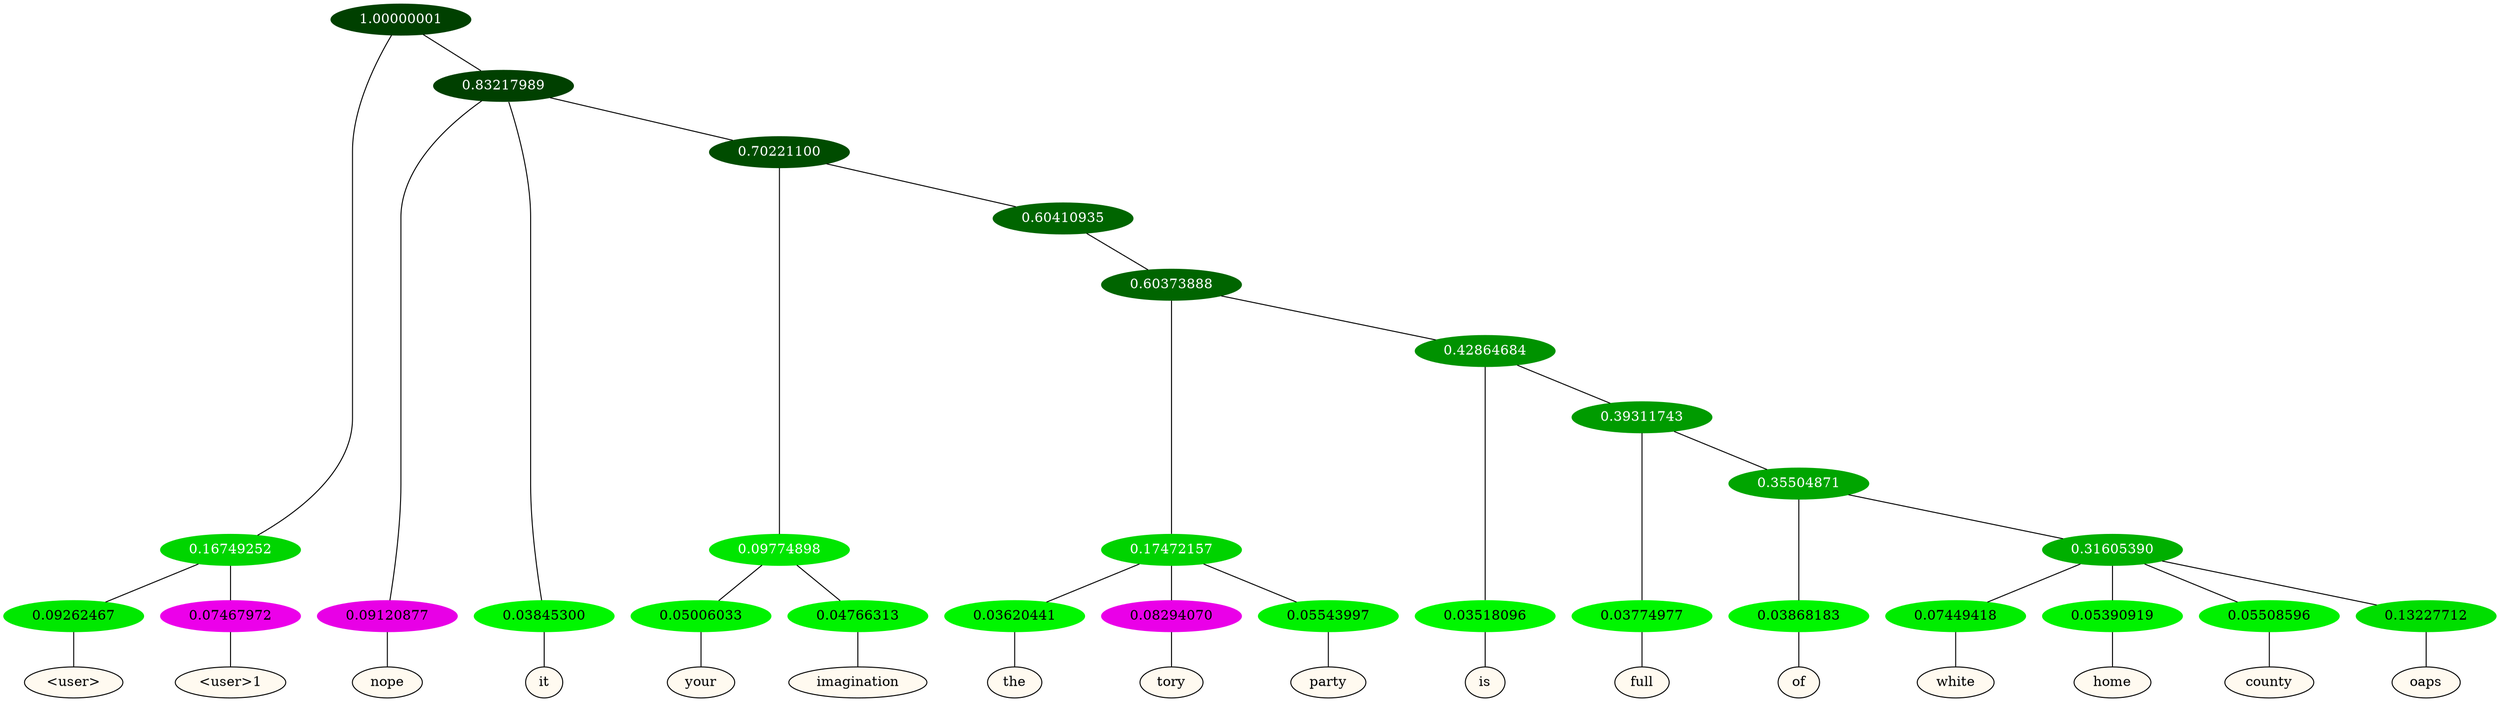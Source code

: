 graph {
	node [format=png height=0.15 nodesep=0.001 ordering=out overlap=prism overlap_scaling=0.01 ranksep=0.001 ratio=0.2 style=filled width=0.15]
	{
		rank=same
		a_w_3 [label="\<user\>" color=black fillcolor=floralwhite style="filled,solid"]
		a_w_4 [label="\<user\>1" color=black fillcolor=floralwhite style="filled,solid"]
		a_w_5 [label=nope color=black fillcolor=floralwhite style="filled,solid"]
		a_w_6 [label=it color=black fillcolor=floralwhite style="filled,solid"]
		a_w_10 [label=your color=black fillcolor=floralwhite style="filled,solid"]
		a_w_11 [label=imagination color=black fillcolor=floralwhite style="filled,solid"]
		a_w_15 [label=the color=black fillcolor=floralwhite style="filled,solid"]
		a_w_16 [label=tory color=black fillcolor=floralwhite style="filled,solid"]
		a_w_17 [label=party color=black fillcolor=floralwhite style="filled,solid"]
		a_w_18 [label=is color=black fillcolor=floralwhite style="filled,solid"]
		a_w_20 [label=full color=black fillcolor=floralwhite style="filled,solid"]
		a_w_22 [label=of color=black fillcolor=floralwhite style="filled,solid"]
		a_w_24 [label=white color=black fillcolor=floralwhite style="filled,solid"]
		a_w_25 [label=home color=black fillcolor=floralwhite style="filled,solid"]
		a_w_26 [label=county color=black fillcolor=floralwhite style="filled,solid"]
		a_w_27 [label=oaps color=black fillcolor=floralwhite style="filled,solid"]
	}
	a_n_3 -- a_w_3
	a_n_4 -- a_w_4
	a_n_5 -- a_w_5
	a_n_6 -- a_w_6
	a_n_10 -- a_w_10
	a_n_11 -- a_w_11
	a_n_15 -- a_w_15
	a_n_16 -- a_w_16
	a_n_17 -- a_w_17
	a_n_18 -- a_w_18
	a_n_20 -- a_w_20
	a_n_22 -- a_w_22
	a_n_24 -- a_w_24
	a_n_25 -- a_w_25
	a_n_26 -- a_w_26
	a_n_27 -- a_w_27
	{
		rank=same
		a_n_3 [label=0.09262467 color="0.334 1.000 0.907" fontcolor=black]
		a_n_4 [label=0.07467972 color="0.835 1.000 0.925" fontcolor=black]
		a_n_5 [label=0.09120877 color="0.835 1.000 0.909" fontcolor=black]
		a_n_6 [label=0.03845300 color="0.334 1.000 0.962" fontcolor=black]
		a_n_10 [label=0.05006033 color="0.334 1.000 0.950" fontcolor=black]
		a_n_11 [label=0.04766313 color="0.334 1.000 0.952" fontcolor=black]
		a_n_15 [label=0.03620441 color="0.334 1.000 0.964" fontcolor=black]
		a_n_16 [label=0.08294070 color="0.835 1.000 0.917" fontcolor=black]
		a_n_17 [label=0.05543997 color="0.334 1.000 0.945" fontcolor=black]
		a_n_18 [label=0.03518096 color="0.334 1.000 0.965" fontcolor=black]
		a_n_20 [label=0.03774977 color="0.334 1.000 0.962" fontcolor=black]
		a_n_22 [label=0.03868183 color="0.334 1.000 0.961" fontcolor=black]
		a_n_24 [label=0.07449418 color="0.334 1.000 0.926" fontcolor=black]
		a_n_25 [label=0.05390919 color="0.334 1.000 0.946" fontcolor=black]
		a_n_26 [label=0.05508596 color="0.334 1.000 0.945" fontcolor=black]
		a_n_27 [label=0.13227712 color="0.334 1.000 0.868" fontcolor=black]
	}
	a_n_0 [label=1.00000001 color="0.334 1.000 0.250" fontcolor=grey99]
	a_n_1 [label=0.16749252 color="0.334 1.000 0.833" fontcolor=grey99]
	a_n_0 -- a_n_1
	a_n_2 [label=0.83217989 color="0.334 1.000 0.250" fontcolor=grey99]
	a_n_0 -- a_n_2
	a_n_1 -- a_n_3
	a_n_1 -- a_n_4
	a_n_2 -- a_n_5
	a_n_2 -- a_n_6
	a_n_7 [label=0.70221100 color="0.334 1.000 0.298" fontcolor=grey99]
	a_n_2 -- a_n_7
	a_n_8 [label=0.09774898 color="0.334 1.000 0.902" fontcolor=grey99]
	a_n_7 -- a_n_8
	a_n_9 [label=0.60410935 color="0.334 1.000 0.396" fontcolor=grey99]
	a_n_7 -- a_n_9
	a_n_8 -- a_n_10
	a_n_8 -- a_n_11
	a_n_12 [label=0.60373888 color="0.334 1.000 0.396" fontcolor=grey99]
	a_n_9 -- a_n_12
	a_n_13 [label=0.17472157 color="0.334 1.000 0.825" fontcolor=grey99]
	a_n_12 -- a_n_13
	a_n_14 [label=0.42864684 color="0.334 1.000 0.571" fontcolor=grey99]
	a_n_12 -- a_n_14
	a_n_13 -- a_n_15
	a_n_13 -- a_n_16
	a_n_13 -- a_n_17
	a_n_14 -- a_n_18
	a_n_19 [label=0.39311743 color="0.334 1.000 0.607" fontcolor=grey99]
	a_n_14 -- a_n_19
	a_n_19 -- a_n_20
	a_n_21 [label=0.35504871 color="0.334 1.000 0.645" fontcolor=grey99]
	a_n_19 -- a_n_21
	a_n_21 -- a_n_22
	a_n_23 [label=0.31605390 color="0.334 1.000 0.684" fontcolor=grey99]
	a_n_21 -- a_n_23
	a_n_23 -- a_n_24
	a_n_23 -- a_n_25
	a_n_23 -- a_n_26
	a_n_23 -- a_n_27
}
